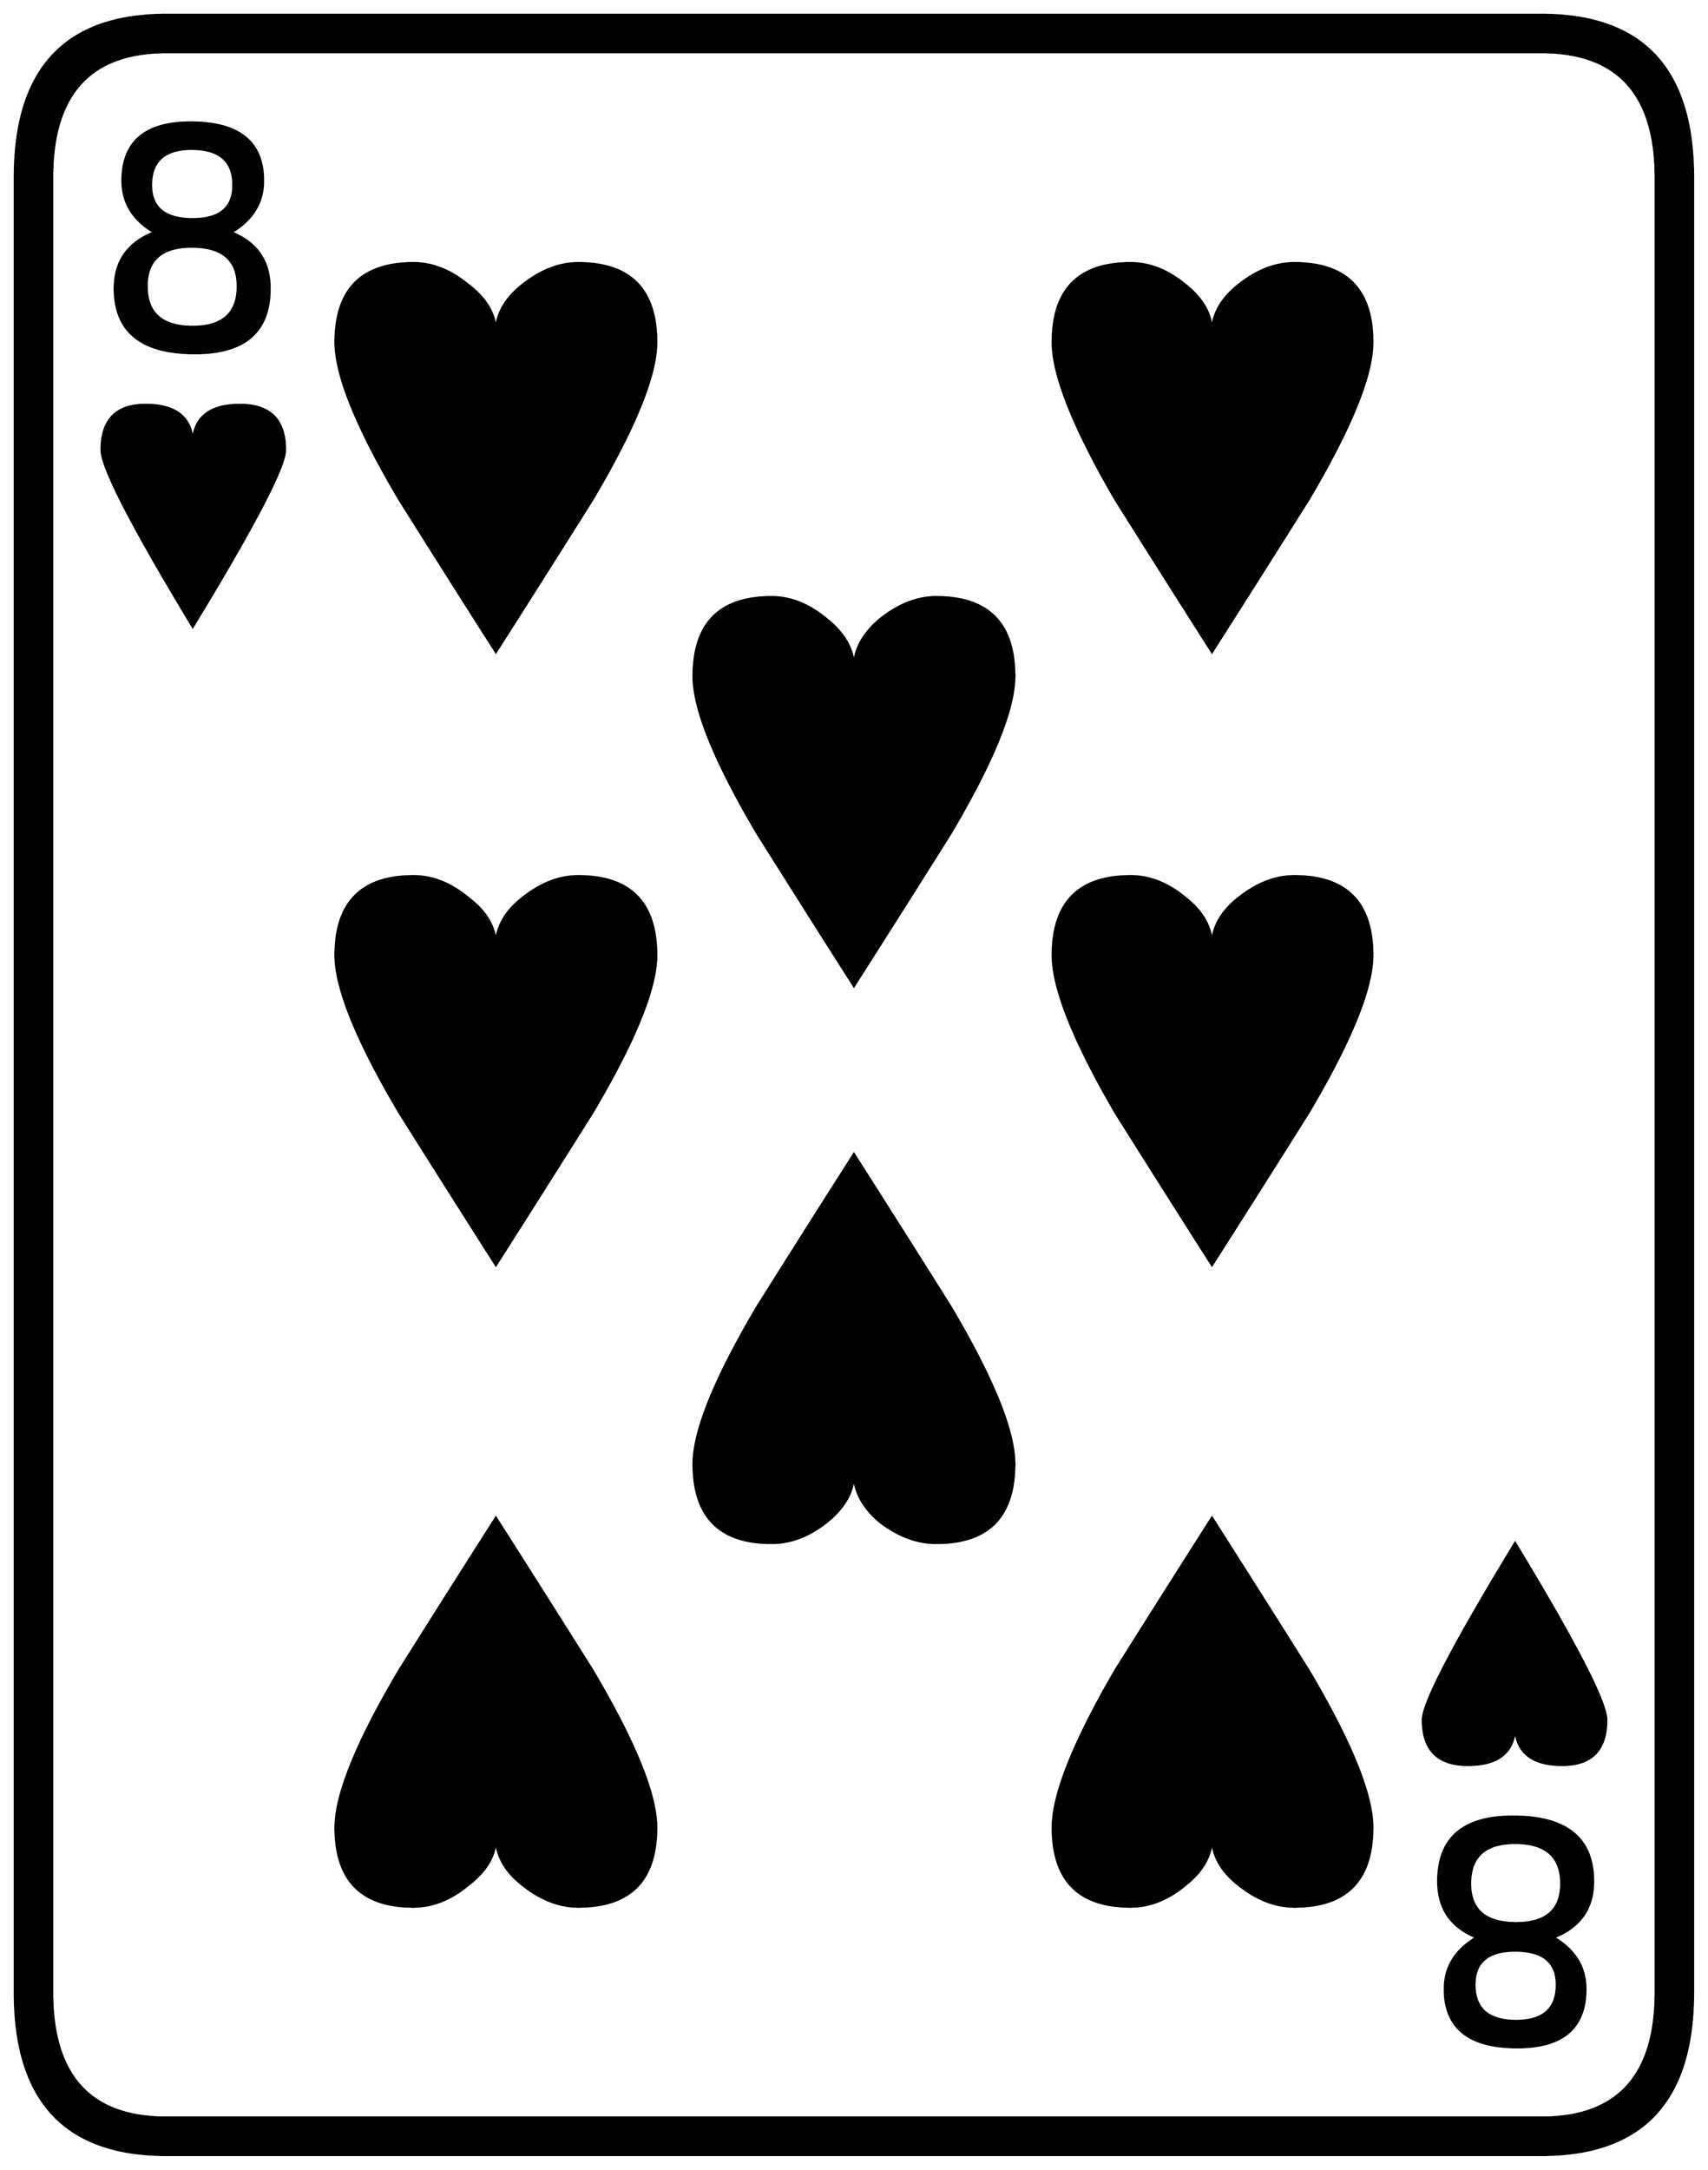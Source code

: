 


\begin{tikzpicture}[y=0.80pt, x=0.80pt, yscale=-1.0, xscale=1.0, inner sep=0pt, outer sep=0pt]
\begin{scope}[shift={(100.0,1706.0)},nonzero rule]
  \path[draw=.,fill=.,line width=1.600pt] (1578.0,244.0) .. controls
    (1578.0,342.667) and (1532.0,392.0) .. (1440.0,392.0) --
    (188.0,392.0) .. controls (96.0,392.0) and (50.0,342.667) ..
    (50.0,244.0) -- (50.0,-1408.0) .. controls (50.0,-1506.667)
    and (96.0,-1556.0) .. (188.0,-1556.0) -- (1440.0,-1556.0) ..
    controls (1532.0,-1556.0) and (1578.0,-1506.667) ..
    (1578.0,-1408.0) -- (1578.0,244.0) -- cycle(1544.0,244.0) --
    (1544.0,-1408.0) .. controls (1544.0,-1484.0) and
    (1509.333,-1522.0) .. (1440.0,-1522.0) -- (188.0,-1522.0) ..
    controls (118.667,-1522.0) and (84.0,-1484.0) ..
    (84.0,-1408.0) -- (84.0,244.0) .. controls (84.0,320.0) and
    (118.667,358.0) .. (188.0,358.0) -- (1440.0,358.0) .. controls
    (1509.333,358.0) and (1544.0,320.0) .. (1544.0,244.0) --
    cycle(1286.0,-1258.0) .. controls (1286.0,-1228.0) and
    (1266.667,-1180.333) .. (1228.0,-1115.0) .. controls
    (1198.667,-1068.333) and (1169.333,-1022.0) .. (1140.0,-976.0) ..
    controls (1110.667,-1022.0) and (1081.333,-1068.333) ..
    (1052.0,-1115.0) .. controls (1014.0,-1180.333) and
    (995.0,-1228.0) .. (995.0,-1258.0) .. controls
    (995.0,-1306.0) and (1018.667,-1330.0) .. (1066.0,-1330.0) ..
    controls (1083.333,-1330.0) and (1100.0,-1323.333) ..
    (1116.0,-1310.0) .. controls (1132.0,-1297.333) and
    (1140.0,-1282.667) .. (1140.0,-1266.0) .. controls
    (1140.0,-1282.667) and (1148.0,-1297.333) .. (1164.0,-1310.0) ..
    controls (1180.667,-1323.333) and (1197.667,-1330.0) ..
    (1215.0,-1330.0) .. controls (1262.333,-1330.0) and
    (1286.0,-1306.0) .. (1286.0,-1258.0) -- cycle(1286.0,-700.0)
    .. controls (1286.0,-670.0) and (1266.667,-622.333) ..
    (1228.0,-557.0) .. controls (1198.667,-510.333) and
    (1169.333,-464.0) .. (1140.0,-418.0) .. controls
    (1110.667,-464.0) and (1081.333,-510.333) .. (1052.0,-557.0) ..
    controls (1014.0,-622.333) and (995.0,-670.0) ..
    (995.0,-700.0) .. controls (995.0,-748.0) and
    (1018.667,-772.0) .. (1066.0,-772.0) .. controls
    (1083.333,-772.0) and (1100.0,-765.333) .. (1116.0,-752.0) ..
    controls (1132.0,-739.333) and (1140.0,-724.667) ..
    (1140.0,-708.0) .. controls (1140.0,-724.667) and
    (1148.0,-739.333) .. (1164.0,-752.0) .. controls
    (1180.667,-765.333) and (1197.667,-772.0) .. (1215.0,-772.0) ..
    controls (1262.333,-772.0) and (1286.0,-748.0) ..
    (1286.0,-700.0) -- cycle(960.0,-954.0) .. controls
    (960.0,-924.0) and (940.667,-876.333) .. (902.0,-811.0) ..
    controls (872.667,-764.333) and (843.333,-718.0) .. (814.0,-672.0)
    .. controls (784.667,-718.0) and (755.333,-764.333) ..
    (726.0,-811.0) .. controls (687.333,-876.333) and (668.0,-924.0)
    .. (668.0,-954.0) .. controls (668.0,-1002.0) and
    (691.667,-1026.0) .. (739.0,-1026.0) .. controls
    (756.333,-1026.0) and (773.0,-1019.333) .. (789.0,-1006.0) ..
    controls (805.667,-992.667) and (814.0,-977.667) .. (814.0,-961.0)
    .. controls (814.0,-977.667) and (822.0,-992.667) ..
    (838.0,-1006.0) .. controls (854.667,-1019.333) and
    (871.667,-1026.0) .. (889.0,-1026.0) .. controls
    (936.333,-1026.0) and (960.0,-1002.0) .. (960.0,-954.0) --
    cycle(634.0,-1258.0) .. controls (634.0,-1228.0) and
    (614.667,-1180.333) .. (576.0,-1115.0) .. controls
    (546.667,-1068.333) and (517.333,-1022.0) .. (488.0,-976.0) ..
    controls (458.667,-1022.0) and (429.333,-1068.333) ..
    (400.0,-1115.0) .. controls (361.333,-1180.333) and
    (342.0,-1228.0) .. (342.0,-1258.0) .. controls
    (342.0,-1306.0) and (365.667,-1330.0) .. (413.0,-1330.0) ..
    controls (430.333,-1330.0) and (447.0,-1323.333) ..
    (463.0,-1310.0) .. controls (479.667,-1297.333) and
    (488.0,-1282.667) .. (488.0,-1266.0) .. controls
    (488.0,-1282.667) and (496.0,-1297.333) .. (512.0,-1310.0) ..
    controls (528.667,-1323.333) and (545.667,-1330.0) ..
    (563.0,-1330.0) .. controls (610.333,-1330.0) and
    (634.0,-1306.0) .. (634.0,-1258.0) -- cycle(282.0,-1307.0)
    .. controls (282.0,-1267.667) and (259.333,-1248.0) ..
    (214.0,-1248.0) .. controls (165.333,-1248.0) and
    (141.0,-1267.667) .. (141.0,-1307.0) .. controls
    (141.0,-1331.667) and (153.0,-1348.667) .. (177.0,-1358.0) ..
    controls (157.667,-1369.333) and (148.0,-1385.0) ..
    (148.0,-1405.0) .. controls (148.0,-1440.333) and
    (168.667,-1458.0) .. (210.0,-1458.0) .. controls
    (254.0,-1458.0) and (276.0,-1440.333) .. (276.0,-1405.0) ..
    controls (276.0,-1385.0) and (266.333,-1369.333) ..
    (247.0,-1358.0) .. controls (270.333,-1348.667) and
    (282.0,-1331.667) .. (282.0,-1307.0) -- cycle(1499.0,-4.0) ..
    controls (1499.0,23.333) and (1485.667,37.0) .. (1459.0,37.0) ..
    controls (1430.333,37.0) and (1416.0,24.667) .. (1416.0,0.0) ..
    controls (1416.0,24.667) and (1401.667,37.0) .. (1373.0,37.0) ..
    controls (1345.667,37.0) and (1332.0,23.333) .. (1332.0,-4.0) ..
    controls (1332.0,-19.333) and (1360.0,-73.0) ..
    (1416.0,-165.0) .. controls (1471.333,-73.667) and
    (1499.0,-20.0) .. (1499.0,-4.0) -- cycle(296.0,-1160.0) ..
    controls (296.0,-1144.667) and (268.0,-1091.0) ..
    (212.0,-999.0) .. controls (156.667,-1090.333) and
    (129.0,-1144.0) .. (129.0,-1160.0) .. controls
    (129.0,-1187.333) and (142.333,-1201.0) .. (169.0,-1201.0) ..
    controls (197.667,-1201.0) and (212.0,-1188.667) ..
    (212.0,-1164.0) .. controls (212.0,-1188.667) and
    (226.333,-1201.0) .. (255.0,-1201.0) .. controls
    (282.333,-1201.0) and (296.0,-1187.333) .. (296.0,-1160.0) --
    cycle(1487.0,143.0) .. controls (1487.0,167.667) and
    (1475.0,184.667) .. (1451.0,194.0) .. controls (1470.333,205.333)
    and (1480.0,221.0) .. (1480.0,241.0) .. controls
    (1480.0,276.333) and (1459.333,294.0) .. (1418.0,294.0) ..
    controls (1374.0,294.0) and (1352.0,276.333) .. (1352.0,241.0)
    .. controls (1352.0,221.0) and (1361.667,205.333) ..
    (1381.0,194.0) .. controls (1357.667,184.667) and (1346.0,167.667)
    .. (1346.0,143.0) .. controls (1346.0,103.667) and
    (1368.667,84.0) .. (1414.0,84.0) .. controls (1462.667,84.0) and
    (1487.0,103.667) .. (1487.0,143.0) -- cycle(960.0,-237.0) ..
    controls (960.0,-189.0) and (936.333,-165.0) .. (889.0,-165.0)
    .. controls (871.667,-165.0) and (854.667,-171.333) ..
    (838.0,-184.0) .. controls (822.0,-197.333) and (814.0,-212.333)
    .. (814.0,-229.0) .. controls (814.0,-212.333) and
    (805.667,-197.333) .. (789.0,-184.0) .. controls (773.0,-171.333)
    and (756.333,-165.0) .. (739.0,-165.0) .. controls
    (691.667,-165.0) and (668.0,-189.0) .. (668.0,-237.0) ..
    controls (668.0,-267.0) and (687.333,-314.667) .. (726.0,-380.0)
    .. controls (755.333,-426.667) and (784.667,-473.0) ..
    (814.0,-519.0) .. controls (843.333,-473.0) and (872.667,-426.667)
    .. (902.0,-380.0) .. controls (940.667,-314.667) and
    (960.0,-267.0) .. (960.0,-237.0) -- cycle(1286.0,94.0) ..
    controls (1286.0,142.0) and (1262.333,166.0) .. (1215.0,166.0)
    .. controls (1197.667,166.0) and (1180.667,159.333) ..
    (1164.0,146.0) .. controls (1148.0,133.333) and (1140.0,118.667)
    .. (1140.0,102.0) .. controls (1140.0,118.667) and
    (1132.0,133.333) .. (1116.0,146.0) .. controls (1100.0,159.333)
    and (1083.333,166.0) .. (1066.0,166.0) .. controls
    (1018.667,166.0) and (995.0,142.0) .. (995.0,94.0) .. controls
    (995.0,64.0) and (1014.0,16.333) .. (1052.0,-49.0) .. controls
    (1081.333,-95.667) and (1110.667,-142.0) .. (1140.0,-188.0) ..
    controls (1169.333,-142.0) and (1198.667,-95.667) ..
    (1228.0,-49.0) .. controls (1266.667,16.333) and (1286.0,64.0)
    .. (1286.0,94.0) -- cycle(634.0,-700.0) .. controls
    (634.0,-670.0) and (614.667,-622.333) .. (576.0,-557.0) ..
    controls (546.667,-510.333) and (517.333,-464.0) .. (488.0,-418.0)
    .. controls (458.667,-464.0) and (429.333,-510.333) ..
    (400.0,-557.0) .. controls (361.333,-622.333) and (342.0,-670.0)
    .. (342.0,-700.0) .. controls (342.0,-748.0) and
    (365.667,-772.0) .. (413.0,-772.0) .. controls (430.333,-772.0)
    and (447.0,-765.333) .. (463.0,-752.0) .. controls
    (479.667,-739.333) and (488.0,-724.667) .. (488.0,-708.0) ..
    controls (488.0,-724.667) and (496.0,-739.333) .. (512.0,-752.0)
    .. controls (528.667,-765.333) and (545.667,-772.0) ..
    (563.0,-772.0) .. controls (610.333,-772.0) and (634.0,-748.0)
    .. (634.0,-700.0) -- cycle(634.0,94.0) .. controls
    (634.0,142.0) and (610.333,166.0) .. (563.0,166.0) .. controls
    (545.667,166.0) and (528.667,159.333) .. (512.0,146.0) .. controls
    (496.0,133.333) and (488.0,118.667) .. (488.0,102.0) .. controls
    (488.0,118.667) and (479.667,133.333) .. (463.0,146.0) .. controls
    (447.0,159.333) and (430.333,166.0) .. (413.0,166.0) .. controls
    (365.667,166.0) and (342.0,142.0) .. (342.0,94.0) .. controls
    (342.0,64.0) and (361.333,16.333) .. (400.0,-49.0) .. controls
    (429.333,-95.667) and (458.667,-142.0) .. (488.0,-188.0) ..
    controls (517.333,-142.0) and (546.667,-95.667) .. (576.0,-49.0)
    .. controls (614.667,16.333) and (634.0,64.0) .. (634.0,94.0) --
    cycle(249.0,-1401.0) .. controls (249.0,-1423.0) and
    (236.333,-1434.0) .. (211.0,-1434.0) .. controls
    (186.333,-1434.0) and (174.0,-1423.0) .. (174.0,-1401.0) ..
    controls (174.0,-1380.333) and (186.667,-1370.0) ..
    (212.0,-1370.0) .. controls (236.667,-1370.0) and
    (249.0,-1380.333) .. (249.0,-1401.0) -- cycle(253.0,-1309.0)
    .. controls (253.0,-1333.0) and (239.0,-1345.0) ..
    (211.0,-1345.0) .. controls (183.667,-1345.0) and
    (170.0,-1333.0) .. (170.0,-1309.0) .. controls
    (170.0,-1284.333) and (184.0,-1272.0) .. (212.0,-1272.0) ..
    controls (239.333,-1272.0) and (253.0,-1284.333) ..
    (253.0,-1309.0) -- cycle(1458.0,145.0) .. controls
    (1458.0,120.333) and (1444.0,108.0) .. (1416.0,108.0) ..
    controls (1388.667,108.0) and (1375.0,120.333) .. (1375.0,145.0)
    .. controls (1375.0,169.0) and (1389.0,181.0) ..
    (1417.0,181.0) .. controls (1444.333,181.0) and (1458.0,169.0)
    .. (1458.0,145.0) -- cycle(1454.0,237.0) .. controls
    (1454.0,216.333) and (1441.333,206.0) .. (1416.0,206.0) ..
    controls (1391.333,206.0) and (1379.0,216.333) .. (1379.0,237.0)
    .. controls (1379.0,259.0) and (1391.667,270.0) ..
    (1417.0,270.0) .. controls (1441.667,270.0) and (1454.0,259.0)
    .. (1454.0,237.0) -- cycle;
\end{scope}

\end{tikzpicture}

